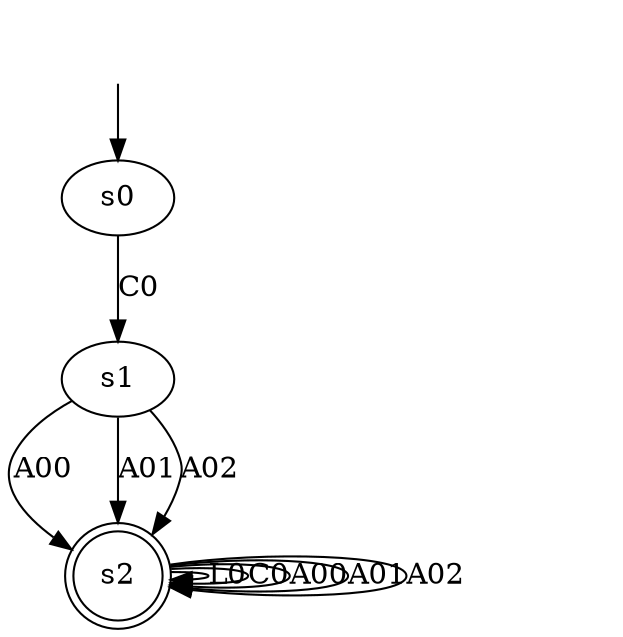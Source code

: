 digraph "data/our_models/magento_1_3_b1" {
s0 [label=s0];
s1 [label=s1];
s2 [label=s2, shape=doublecircle];
s0 -> s1  [label=C0];
s1 -> s2  [label=A00];
s1 -> s2  [label=A01];
s1 -> s2  [label=A02];
s2 -> s2  [label=L0];
s2 -> s2  [label=C0];
s2 -> s2  [label=A00];
s2 -> s2  [label=A01];
s2 -> s2  [label=A02];
__start0 [label="", shape=none];
__start0 -> s0  [label=""];
}
